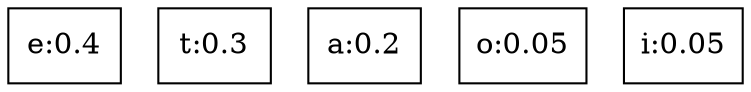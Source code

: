graph g {
    node [shape = rectangle];
    e [label="e:0.4"];
    t [label="t:0.3"];
    a [label="a:0.2"];
    o [label="o:0.05"];
    i [label="i:0.05"];
} 
